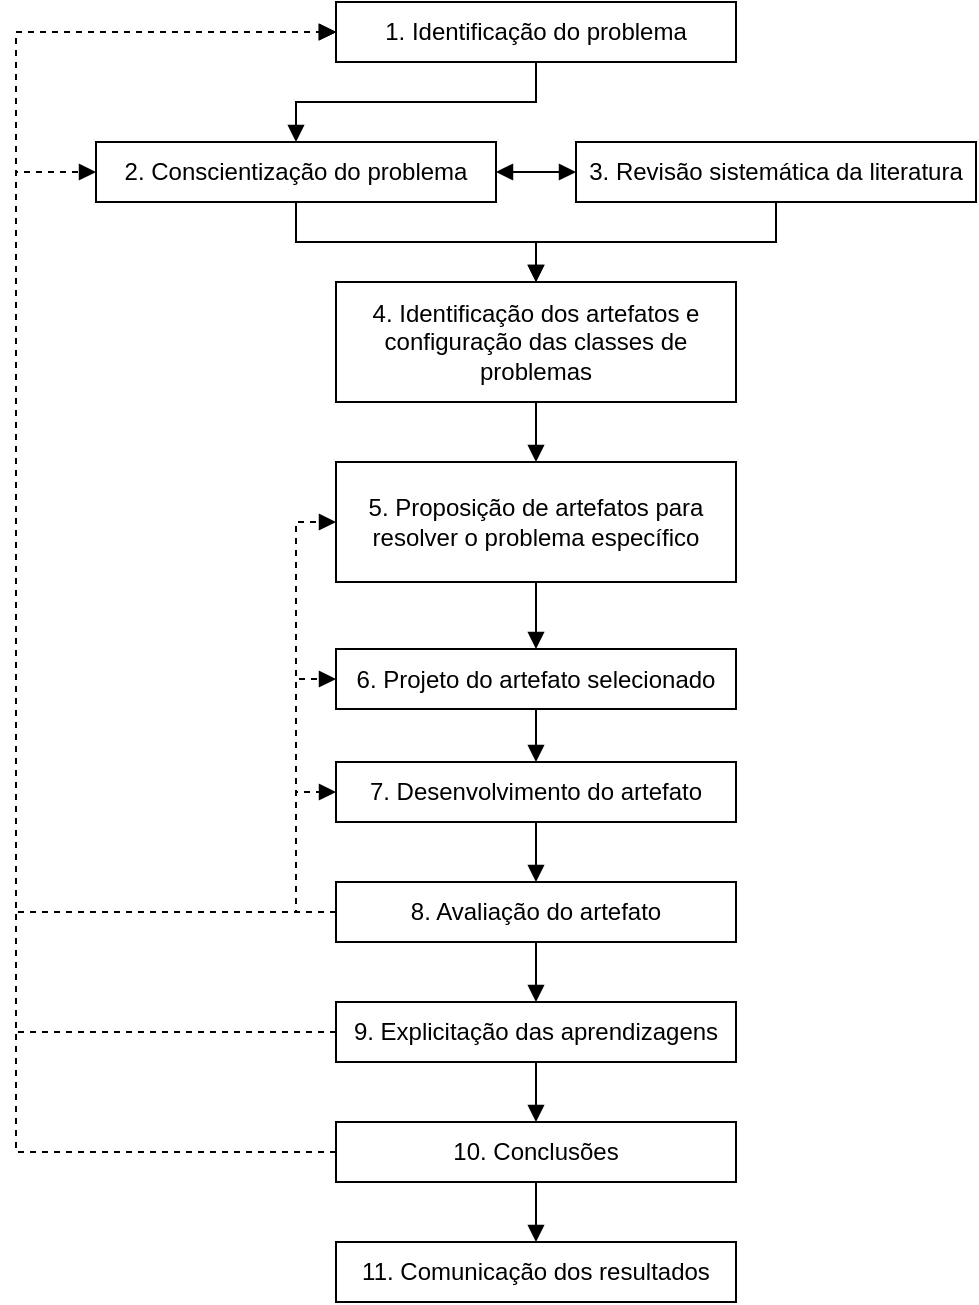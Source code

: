 <mxfile version="14.2.4" type="embed">
    <diagram id="4atWCDifZ7Yyan6ka8dw" name="Page-1">
        <mxGraphModel dx="1365" dy="611" grid="0" gridSize="10" guides="0" tooltips="1" connect="1" arrows="1" fold="1" page="0" pageScale="1" pageWidth="1169" pageHeight="827" math="0" shadow="0">
            <root>
                <mxCell id="0"/>
                <mxCell id="1" parent="0"/>
                <mxCell id="5" style="edgeStyle=orthogonalEdgeStyle;rounded=0;orthogonalLoop=1;jettySize=auto;html=1;exitX=0.5;exitY=1;exitDx=0;exitDy=0;endArrow=block;endFill=1;" edge="1" parent="1" source="2" target="3">
                    <mxGeometry relative="1" as="geometry"/>
                </mxCell>
                <mxCell id="2" value="1. Identificação do problema" style="rounded=0;whiteSpace=wrap;html=1;" vertex="1" parent="1">
                    <mxGeometry x="160" y="60" width="200" height="30" as="geometry"/>
                </mxCell>
                <mxCell id="6" style="edgeStyle=orthogonalEdgeStyle;rounded=0;orthogonalLoop=1;jettySize=auto;html=1;exitX=1;exitY=0.5;exitDx=0;exitDy=0;entryX=0;entryY=0.5;entryDx=0;entryDy=0;startArrow=block;startFill=1;endArrow=block;endFill=1;" edge="1" parent="1" source="3" target="4">
                    <mxGeometry relative="1" as="geometry"/>
                </mxCell>
                <mxCell id="8" value="" style="edgeStyle=orthogonalEdgeStyle;rounded=0;orthogonalLoop=1;jettySize=auto;html=1;startArrow=none;startFill=0;endArrow=block;endFill=1;" edge="1" parent="1" source="3" target="7">
                    <mxGeometry relative="1" as="geometry"/>
                </mxCell>
                <mxCell id="3" value="2. Conscientização do problema" style="rounded=0;whiteSpace=wrap;html=1;" vertex="1" parent="1">
                    <mxGeometry x="40" y="130" width="200" height="30" as="geometry"/>
                </mxCell>
                <mxCell id="9" value="" style="edgeStyle=orthogonalEdgeStyle;rounded=0;orthogonalLoop=1;jettySize=auto;html=1;startArrow=none;startFill=0;endArrow=block;endFill=1;" edge="1" parent="1" source="4" target="7">
                    <mxGeometry relative="1" as="geometry"/>
                </mxCell>
                <mxCell id="4" value="3. Revisão sistemática da literatura" style="rounded=0;whiteSpace=wrap;html=1;" vertex="1" parent="1">
                    <mxGeometry x="280" y="130" width="200" height="30" as="geometry"/>
                </mxCell>
                <mxCell id="12" value="" style="edgeStyle=orthogonalEdgeStyle;rounded=0;orthogonalLoop=1;jettySize=auto;html=1;startArrow=none;startFill=0;endArrow=block;endFill=1;" edge="1" parent="1" source="7" target="10">
                    <mxGeometry relative="1" as="geometry"/>
                </mxCell>
                <mxCell id="7" value="4. Identificação dos artefatos e configuração das classes de problemas" style="rounded=0;whiteSpace=wrap;html=1;" vertex="1" parent="1">
                    <mxGeometry x="160" y="200" width="200" height="60" as="geometry"/>
                </mxCell>
                <mxCell id="13" value="" style="edgeStyle=orthogonalEdgeStyle;rounded=0;orthogonalLoop=1;jettySize=auto;html=1;startArrow=none;startFill=0;endArrow=block;endFill=1;" edge="1" parent="1" source="10" target="11">
                    <mxGeometry relative="1" as="geometry"/>
                </mxCell>
                <mxCell id="10" value="5. Proposição de artefatos para resolver o problema específico" style="rounded=0;whiteSpace=wrap;html=1;" vertex="1" parent="1">
                    <mxGeometry x="160" y="290" width="200" height="60" as="geometry"/>
                </mxCell>
                <mxCell id="15" value="" style="edgeStyle=orthogonalEdgeStyle;rounded=0;orthogonalLoop=1;jettySize=auto;html=1;startArrow=none;startFill=0;endArrow=block;endFill=1;" edge="1" parent="1" source="11" target="14">
                    <mxGeometry relative="1" as="geometry"/>
                </mxCell>
                <mxCell id="11" value="6. Projeto do artefato selecionado" style="rounded=0;whiteSpace=wrap;html=1;" vertex="1" parent="1">
                    <mxGeometry x="160" y="383.5" width="200" height="30" as="geometry"/>
                </mxCell>
                <mxCell id="17" value="" style="edgeStyle=orthogonalEdgeStyle;rounded=0;orthogonalLoop=1;jettySize=auto;html=1;startArrow=none;startFill=0;endArrow=block;endFill=1;" edge="1" parent="1" source="14" target="16">
                    <mxGeometry relative="1" as="geometry"/>
                </mxCell>
                <mxCell id="14" value="7. Desenvolvimento do artefato" style="rounded=0;whiteSpace=wrap;html=1;" vertex="1" parent="1">
                    <mxGeometry x="160" y="440" width="200" height="30" as="geometry"/>
                </mxCell>
                <mxCell id="19" value="" style="edgeStyle=orthogonalEdgeStyle;rounded=0;orthogonalLoop=1;jettySize=auto;html=1;startArrow=none;startFill=0;endArrow=block;endFill=1;" edge="1" parent="1" source="16" target="18">
                    <mxGeometry relative="1" as="geometry"/>
                </mxCell>
                <mxCell id="24" style="edgeStyle=orthogonalEdgeStyle;rounded=0;orthogonalLoop=1;jettySize=auto;html=1;entryX=0;entryY=0.5;entryDx=0;entryDy=0;startArrow=none;startFill=0;endArrow=block;endFill=1;dashed=1;" edge="1" parent="1" source="16" target="2">
                    <mxGeometry relative="1" as="geometry">
                        <Array as="points">
                            <mxPoint y="515"/>
                            <mxPoint y="75"/>
                        </Array>
                    </mxGeometry>
                </mxCell>
                <mxCell id="25" style="edgeStyle=orthogonalEdgeStyle;rounded=0;orthogonalLoop=1;jettySize=auto;html=1;entryX=0;entryY=0.5;entryDx=0;entryDy=0;dashed=1;startArrow=none;startFill=0;endArrow=block;endFill=1;exitX=0;exitY=0.5;exitDx=0;exitDy=0;" edge="1" parent="1" source="16" target="14">
                    <mxGeometry relative="1" as="geometry"/>
                </mxCell>
                <mxCell id="26" style="edgeStyle=orthogonalEdgeStyle;rounded=0;orthogonalLoop=1;jettySize=auto;html=1;exitX=0;exitY=0.5;exitDx=0;exitDy=0;entryX=0;entryY=0.5;entryDx=0;entryDy=0;dashed=1;startArrow=none;startFill=0;endArrow=block;endFill=1;" edge="1" parent="1" source="16" target="11">
                    <mxGeometry relative="1" as="geometry"/>
                </mxCell>
                <mxCell id="27" style="edgeStyle=orthogonalEdgeStyle;rounded=0;orthogonalLoop=1;jettySize=auto;html=1;entryX=0;entryY=0.5;entryDx=0;entryDy=0;dashed=1;startArrow=none;startFill=0;endArrow=block;endFill=1;exitX=0;exitY=0.5;exitDx=0;exitDy=0;" edge="1" parent="1" source="16" target="10">
                    <mxGeometry relative="1" as="geometry"/>
                </mxCell>
                <mxCell id="28" style="edgeStyle=orthogonalEdgeStyle;rounded=0;orthogonalLoop=1;jettySize=auto;html=1;entryX=0;entryY=0.5;entryDx=0;entryDy=0;dashed=1;startArrow=none;startFill=0;endArrow=block;endFill=1;exitX=0;exitY=0.5;exitDx=0;exitDy=0;" edge="1" parent="1" source="16" target="3">
                    <mxGeometry relative="1" as="geometry">
                        <Array as="points">
                            <mxPoint y="515"/>
                            <mxPoint y="145"/>
                        </Array>
                    </mxGeometry>
                </mxCell>
                <mxCell id="16" value="8. Avaliação do artefato" style="rounded=0;whiteSpace=wrap;html=1;" vertex="1" parent="1">
                    <mxGeometry x="160" y="500" width="200" height="30" as="geometry"/>
                </mxCell>
                <mxCell id="21" value="" style="edgeStyle=orthogonalEdgeStyle;rounded=0;orthogonalLoop=1;jettySize=auto;html=1;startArrow=none;startFill=0;endArrow=block;endFill=1;" edge="1" parent="1" source="18" target="20">
                    <mxGeometry relative="1" as="geometry"/>
                </mxCell>
                <mxCell id="29" style="edgeStyle=orthogonalEdgeStyle;rounded=0;orthogonalLoop=1;jettySize=auto;html=1;entryX=0;entryY=0.5;entryDx=0;entryDy=0;dashed=1;startArrow=none;startFill=0;endArrow=block;endFill=1;exitX=0;exitY=0.5;exitDx=0;exitDy=0;" edge="1" parent="1" source="18" target="2">
                    <mxGeometry relative="1" as="geometry">
                        <Array as="points">
                            <mxPoint y="575"/>
                            <mxPoint y="75"/>
                        </Array>
                    </mxGeometry>
                </mxCell>
                <mxCell id="18" value="9. Explicitação das aprendizagens" style="rounded=0;whiteSpace=wrap;html=1;" vertex="1" parent="1">
                    <mxGeometry x="160" y="560" width="200" height="30" as="geometry"/>
                </mxCell>
                <mxCell id="23" value="" style="edgeStyle=orthogonalEdgeStyle;rounded=0;orthogonalLoop=1;jettySize=auto;html=1;startArrow=none;startFill=0;endArrow=block;endFill=1;" edge="1" parent="1" source="20" target="22">
                    <mxGeometry relative="1" as="geometry"/>
                </mxCell>
                <mxCell id="30" style="edgeStyle=orthogonalEdgeStyle;rounded=0;orthogonalLoop=1;jettySize=auto;html=1;exitX=0;exitY=0.5;exitDx=0;exitDy=0;dashed=1;startArrow=none;startFill=0;endArrow=block;endFill=1;entryX=0;entryY=0.5;entryDx=0;entryDy=0;" edge="1" parent="1" source="20" target="2">
                    <mxGeometry relative="1" as="geometry">
                        <mxPoint x="150" y="80" as="targetPoint"/>
                        <Array as="points">
                            <mxPoint y="635"/>
                            <mxPoint y="75"/>
                        </Array>
                    </mxGeometry>
                </mxCell>
                <mxCell id="20" value="10. Conclusões" style="rounded=0;whiteSpace=wrap;html=1;" vertex="1" parent="1">
                    <mxGeometry x="160" y="620" width="200" height="30" as="geometry"/>
                </mxCell>
                <mxCell id="22" value="11. Comunicação dos resultados" style="rounded=0;whiteSpace=wrap;html=1;" vertex="1" parent="1">
                    <mxGeometry x="160" y="680" width="200" height="30" as="geometry"/>
                </mxCell>
            </root>
        </mxGraphModel>
    </diagram>
</mxfile>